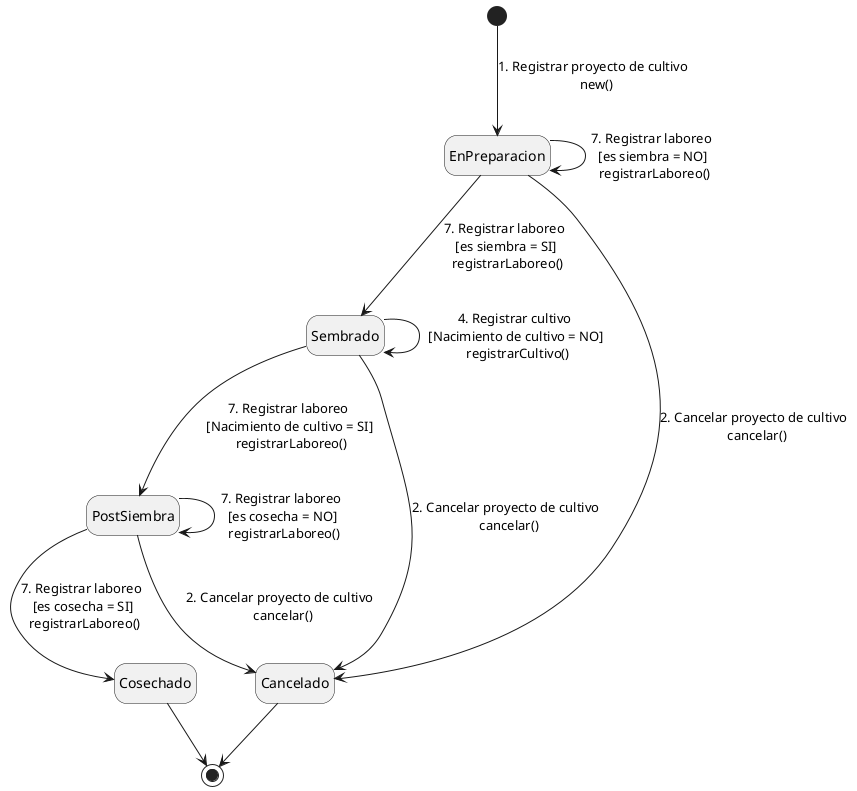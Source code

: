 @startuml maquina de estados
hide empty description

[*] --> EnPreparacion : 1. Registrar proyecto de cultivo \n new()
EnPreparacion --> Sembrado : 7. Registrar laboreo \n [es siembra = SI] \n registrarLaboreo()
Sembrado --> PostSiembra : 7. Registrar laboreo \n [Nacimiento de cultivo = SI] \n registrarLaboreo()
PostSiembra --> Cosechado : 7. Registrar laboreo \n [es cosecha = SI] \n registrarLaboreo() 
Cosechado --> [*]

EnPreparacion --> Cancelado : 2. Cancelar proyecto de cultivo \n cancelar()
Sembrado --> Cancelado : 2. Cancelar proyecto de cultivo \n cancelar()
PostSiembra --> Cancelado : 2. Cancelar proyecto de cultivo \n cancelar()
Cancelado --> [*]

Sembrado --> Sembrado : 4. Registrar cultivo \n [Nacimiento de cultivo = NO] \n registrarCultivo()
EnPreparacion --> EnPreparacion : 7. Registrar laboreo \n [es siembra = NO] \n registrarLaboreo()
PostSiembra --> PostSiembra : 7. Registrar laboreo \n [es cosecha = NO] \n registrarLaboreo()


@enduml
